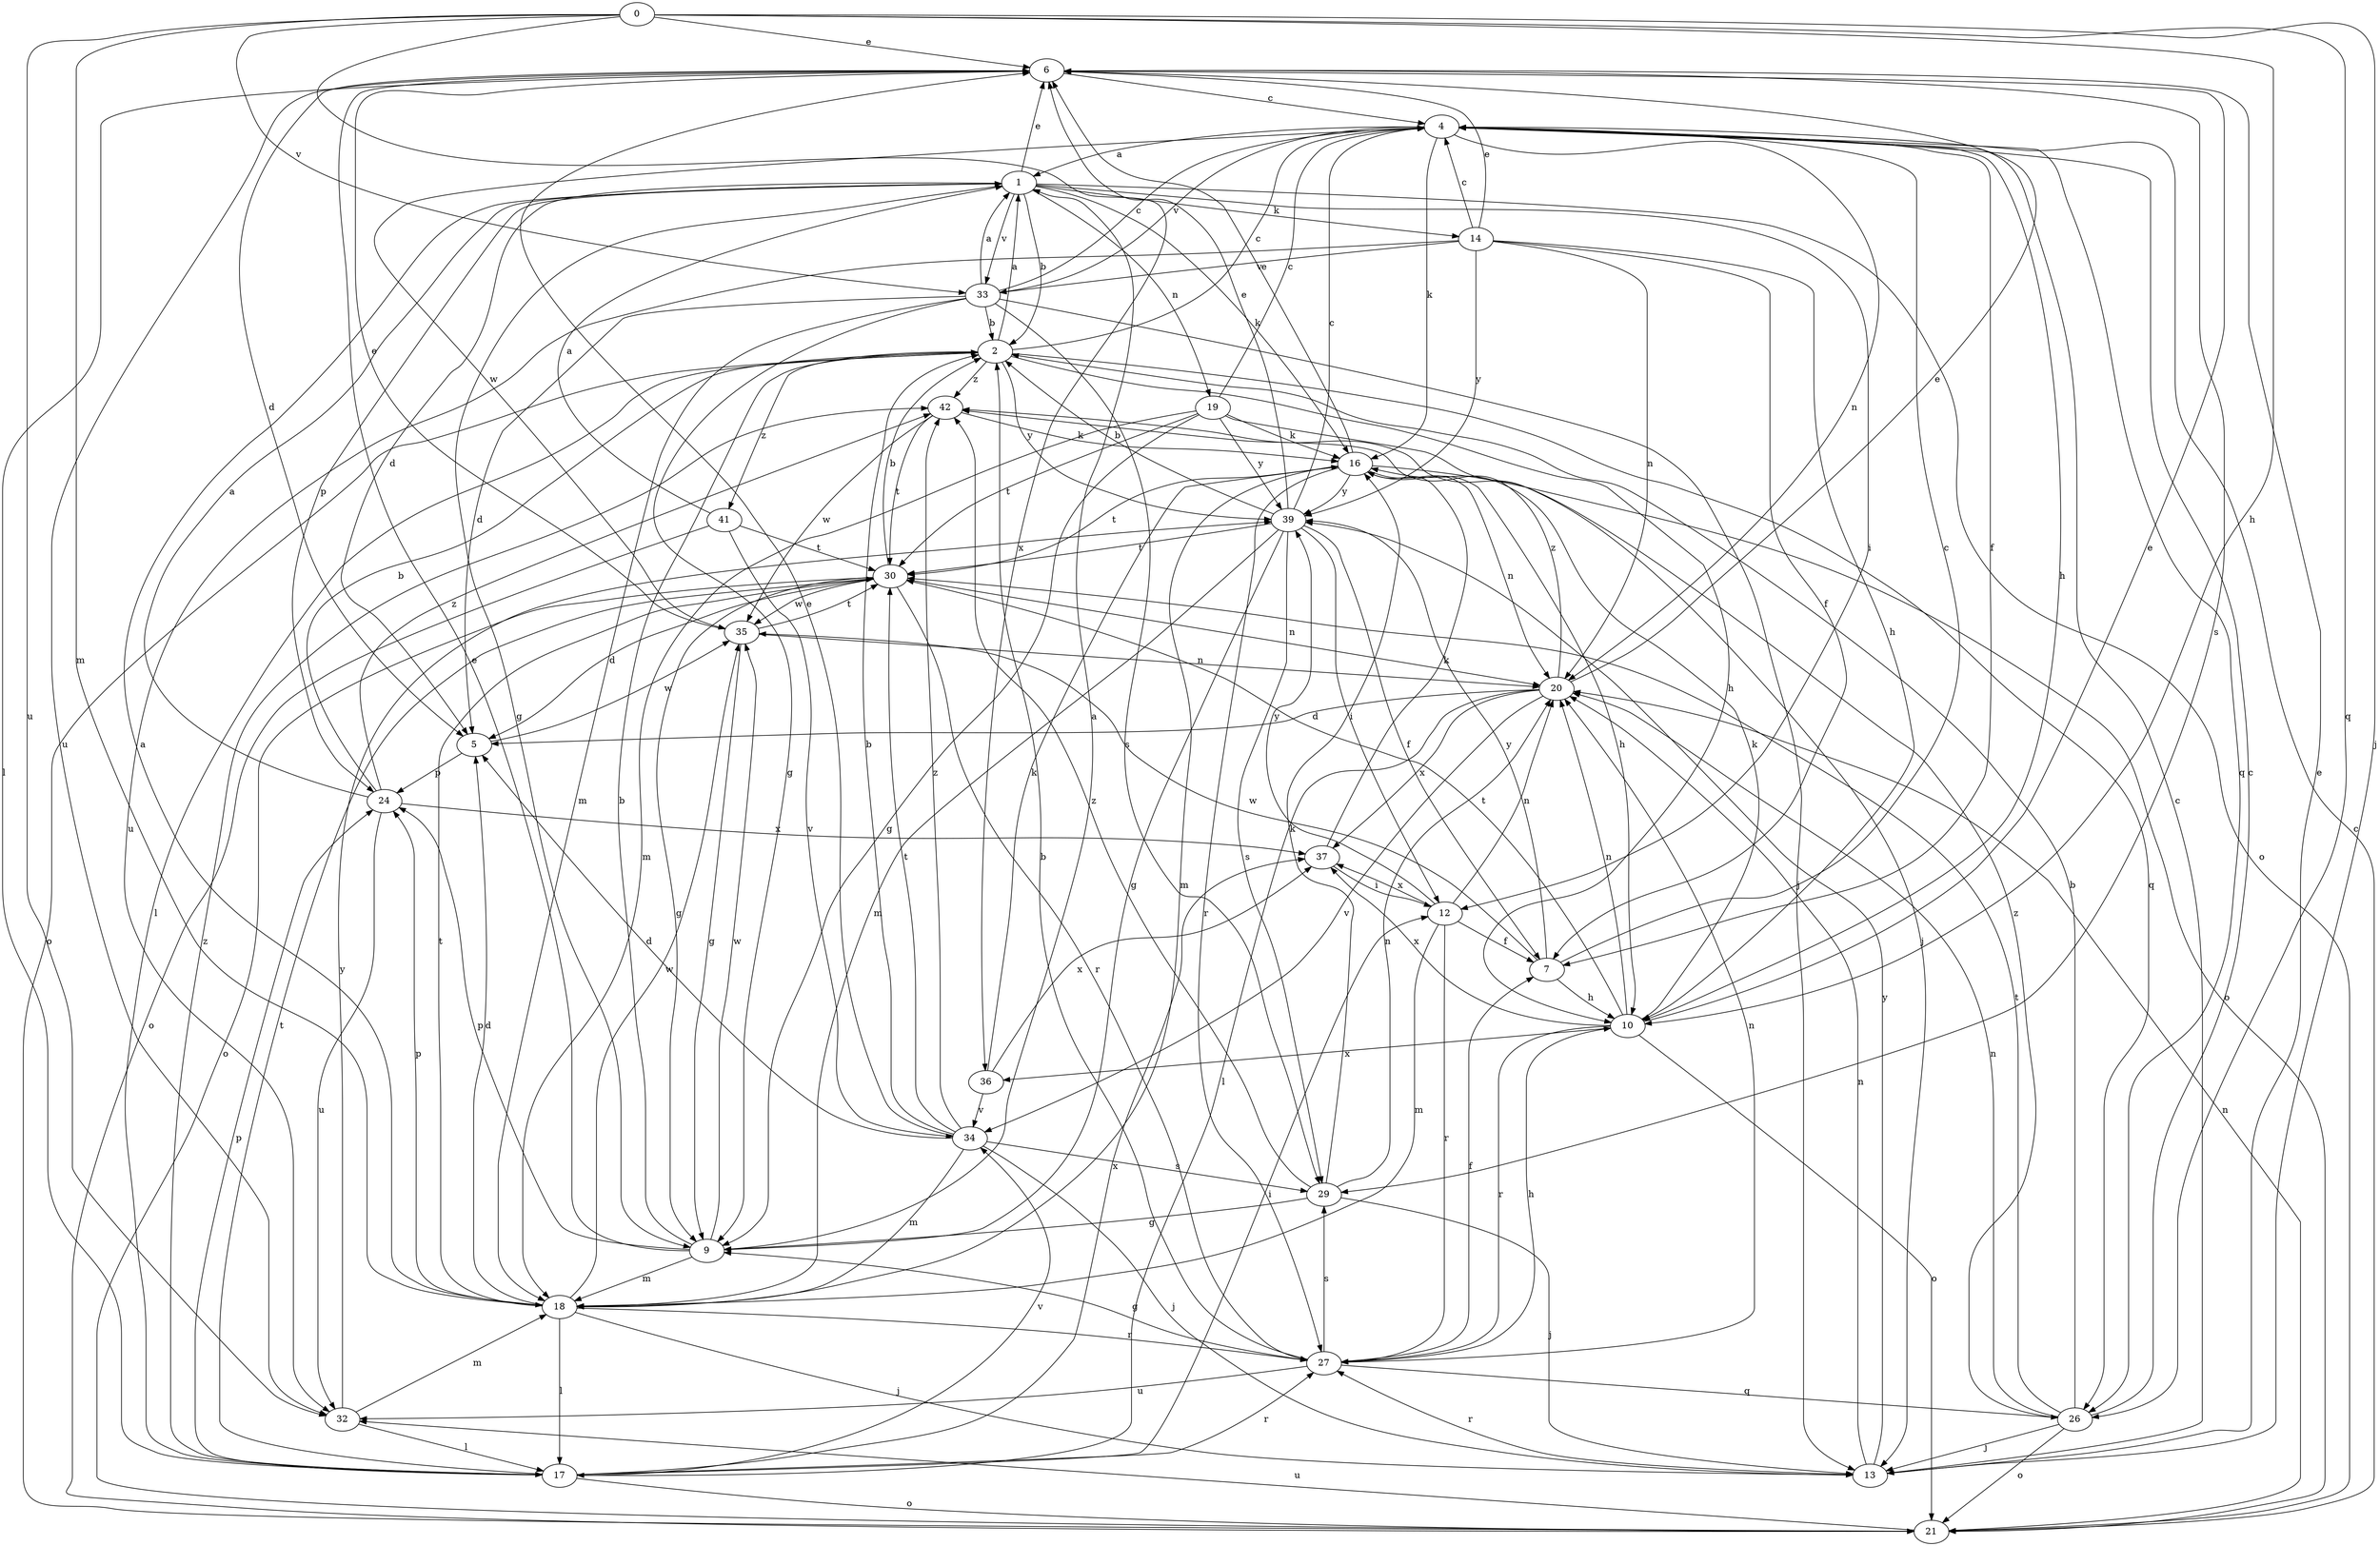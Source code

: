 strict digraph  {
0;
1;
2;
4;
5;
6;
7;
9;
10;
12;
13;
14;
16;
17;
18;
19;
20;
21;
24;
26;
27;
29;
30;
32;
33;
34;
35;
36;
37;
39;
41;
42;
0 -> 6  [label=e];
0 -> 10  [label=h];
0 -> 13  [label=j];
0 -> 18  [label=m];
0 -> 26  [label=q];
0 -> 32  [label=u];
0 -> 33  [label=v];
0 -> 36  [label=x];
1 -> 2  [label=b];
1 -> 5  [label=d];
1 -> 6  [label=e];
1 -> 9  [label=g];
1 -> 12  [label=i];
1 -> 14  [label=k];
1 -> 16  [label=k];
1 -> 19  [label=n];
1 -> 21  [label=o];
1 -> 24  [label=p];
1 -> 33  [label=v];
2 -> 1  [label=a];
2 -> 4  [label=c];
2 -> 10  [label=h];
2 -> 17  [label=l];
2 -> 21  [label=o];
2 -> 26  [label=q];
2 -> 39  [label=y];
2 -> 41  [label=z];
2 -> 42  [label=z];
4 -> 1  [label=a];
4 -> 7  [label=f];
4 -> 10  [label=h];
4 -> 16  [label=k];
4 -> 20  [label=n];
4 -> 26  [label=q];
4 -> 33  [label=v];
4 -> 35  [label=w];
5 -> 24  [label=p];
5 -> 35  [label=w];
6 -> 4  [label=c];
6 -> 5  [label=d];
6 -> 17  [label=l];
6 -> 29  [label=s];
6 -> 32  [label=u];
7 -> 4  [label=c];
7 -> 10  [label=h];
7 -> 35  [label=w];
7 -> 39  [label=y];
9 -> 1  [label=a];
9 -> 2  [label=b];
9 -> 6  [label=e];
9 -> 18  [label=m];
9 -> 24  [label=p];
9 -> 35  [label=w];
10 -> 6  [label=e];
10 -> 16  [label=k];
10 -> 20  [label=n];
10 -> 21  [label=o];
10 -> 27  [label=r];
10 -> 30  [label=t];
10 -> 36  [label=x];
10 -> 37  [label=x];
12 -> 7  [label=f];
12 -> 18  [label=m];
12 -> 20  [label=n];
12 -> 27  [label=r];
12 -> 37  [label=x];
12 -> 39  [label=y];
13 -> 4  [label=c];
13 -> 6  [label=e];
13 -> 20  [label=n];
13 -> 27  [label=r];
13 -> 39  [label=y];
14 -> 4  [label=c];
14 -> 6  [label=e];
14 -> 7  [label=f];
14 -> 10  [label=h];
14 -> 20  [label=n];
14 -> 32  [label=u];
14 -> 33  [label=v];
14 -> 39  [label=y];
16 -> 6  [label=e];
16 -> 10  [label=h];
16 -> 18  [label=m];
16 -> 20  [label=n];
16 -> 21  [label=o];
16 -> 27  [label=r];
16 -> 30  [label=t];
16 -> 39  [label=y];
17 -> 12  [label=i];
17 -> 21  [label=o];
17 -> 24  [label=p];
17 -> 27  [label=r];
17 -> 30  [label=t];
17 -> 34  [label=v];
17 -> 37  [label=x];
17 -> 42  [label=z];
18 -> 1  [label=a];
18 -> 5  [label=d];
18 -> 13  [label=j];
18 -> 17  [label=l];
18 -> 24  [label=p];
18 -> 27  [label=r];
18 -> 30  [label=t];
18 -> 35  [label=w];
19 -> 4  [label=c];
19 -> 9  [label=g];
19 -> 13  [label=j];
19 -> 16  [label=k];
19 -> 18  [label=m];
19 -> 30  [label=t];
19 -> 39  [label=y];
20 -> 5  [label=d];
20 -> 6  [label=e];
20 -> 17  [label=l];
20 -> 34  [label=v];
20 -> 37  [label=x];
20 -> 42  [label=z];
21 -> 4  [label=c];
21 -> 20  [label=n];
21 -> 32  [label=u];
24 -> 1  [label=a];
24 -> 2  [label=b];
24 -> 32  [label=u];
24 -> 37  [label=x];
24 -> 42  [label=z];
26 -> 2  [label=b];
26 -> 4  [label=c];
26 -> 13  [label=j];
26 -> 20  [label=n];
26 -> 21  [label=o];
26 -> 30  [label=t];
26 -> 42  [label=z];
27 -> 2  [label=b];
27 -> 7  [label=f];
27 -> 9  [label=g];
27 -> 10  [label=h];
27 -> 20  [label=n];
27 -> 26  [label=q];
27 -> 29  [label=s];
27 -> 32  [label=u];
29 -> 9  [label=g];
29 -> 13  [label=j];
29 -> 16  [label=k];
29 -> 20  [label=n];
29 -> 42  [label=z];
30 -> 2  [label=b];
30 -> 5  [label=d];
30 -> 9  [label=g];
30 -> 20  [label=n];
30 -> 21  [label=o];
30 -> 27  [label=r];
30 -> 35  [label=w];
32 -> 17  [label=l];
32 -> 18  [label=m];
32 -> 39  [label=y];
33 -> 1  [label=a];
33 -> 2  [label=b];
33 -> 4  [label=c];
33 -> 5  [label=d];
33 -> 9  [label=g];
33 -> 13  [label=j];
33 -> 18  [label=m];
33 -> 29  [label=s];
34 -> 2  [label=b];
34 -> 5  [label=d];
34 -> 6  [label=e];
34 -> 13  [label=j];
34 -> 18  [label=m];
34 -> 29  [label=s];
34 -> 30  [label=t];
34 -> 42  [label=z];
35 -> 6  [label=e];
35 -> 9  [label=g];
35 -> 20  [label=n];
35 -> 30  [label=t];
36 -> 16  [label=k];
36 -> 34  [label=v];
36 -> 37  [label=x];
37 -> 12  [label=i];
37 -> 16  [label=k];
39 -> 2  [label=b];
39 -> 4  [label=c];
39 -> 6  [label=e];
39 -> 7  [label=f];
39 -> 9  [label=g];
39 -> 12  [label=i];
39 -> 18  [label=m];
39 -> 29  [label=s];
39 -> 30  [label=t];
41 -> 1  [label=a];
41 -> 21  [label=o];
41 -> 30  [label=t];
41 -> 34  [label=v];
42 -> 16  [label=k];
42 -> 30  [label=t];
42 -> 35  [label=w];
}
